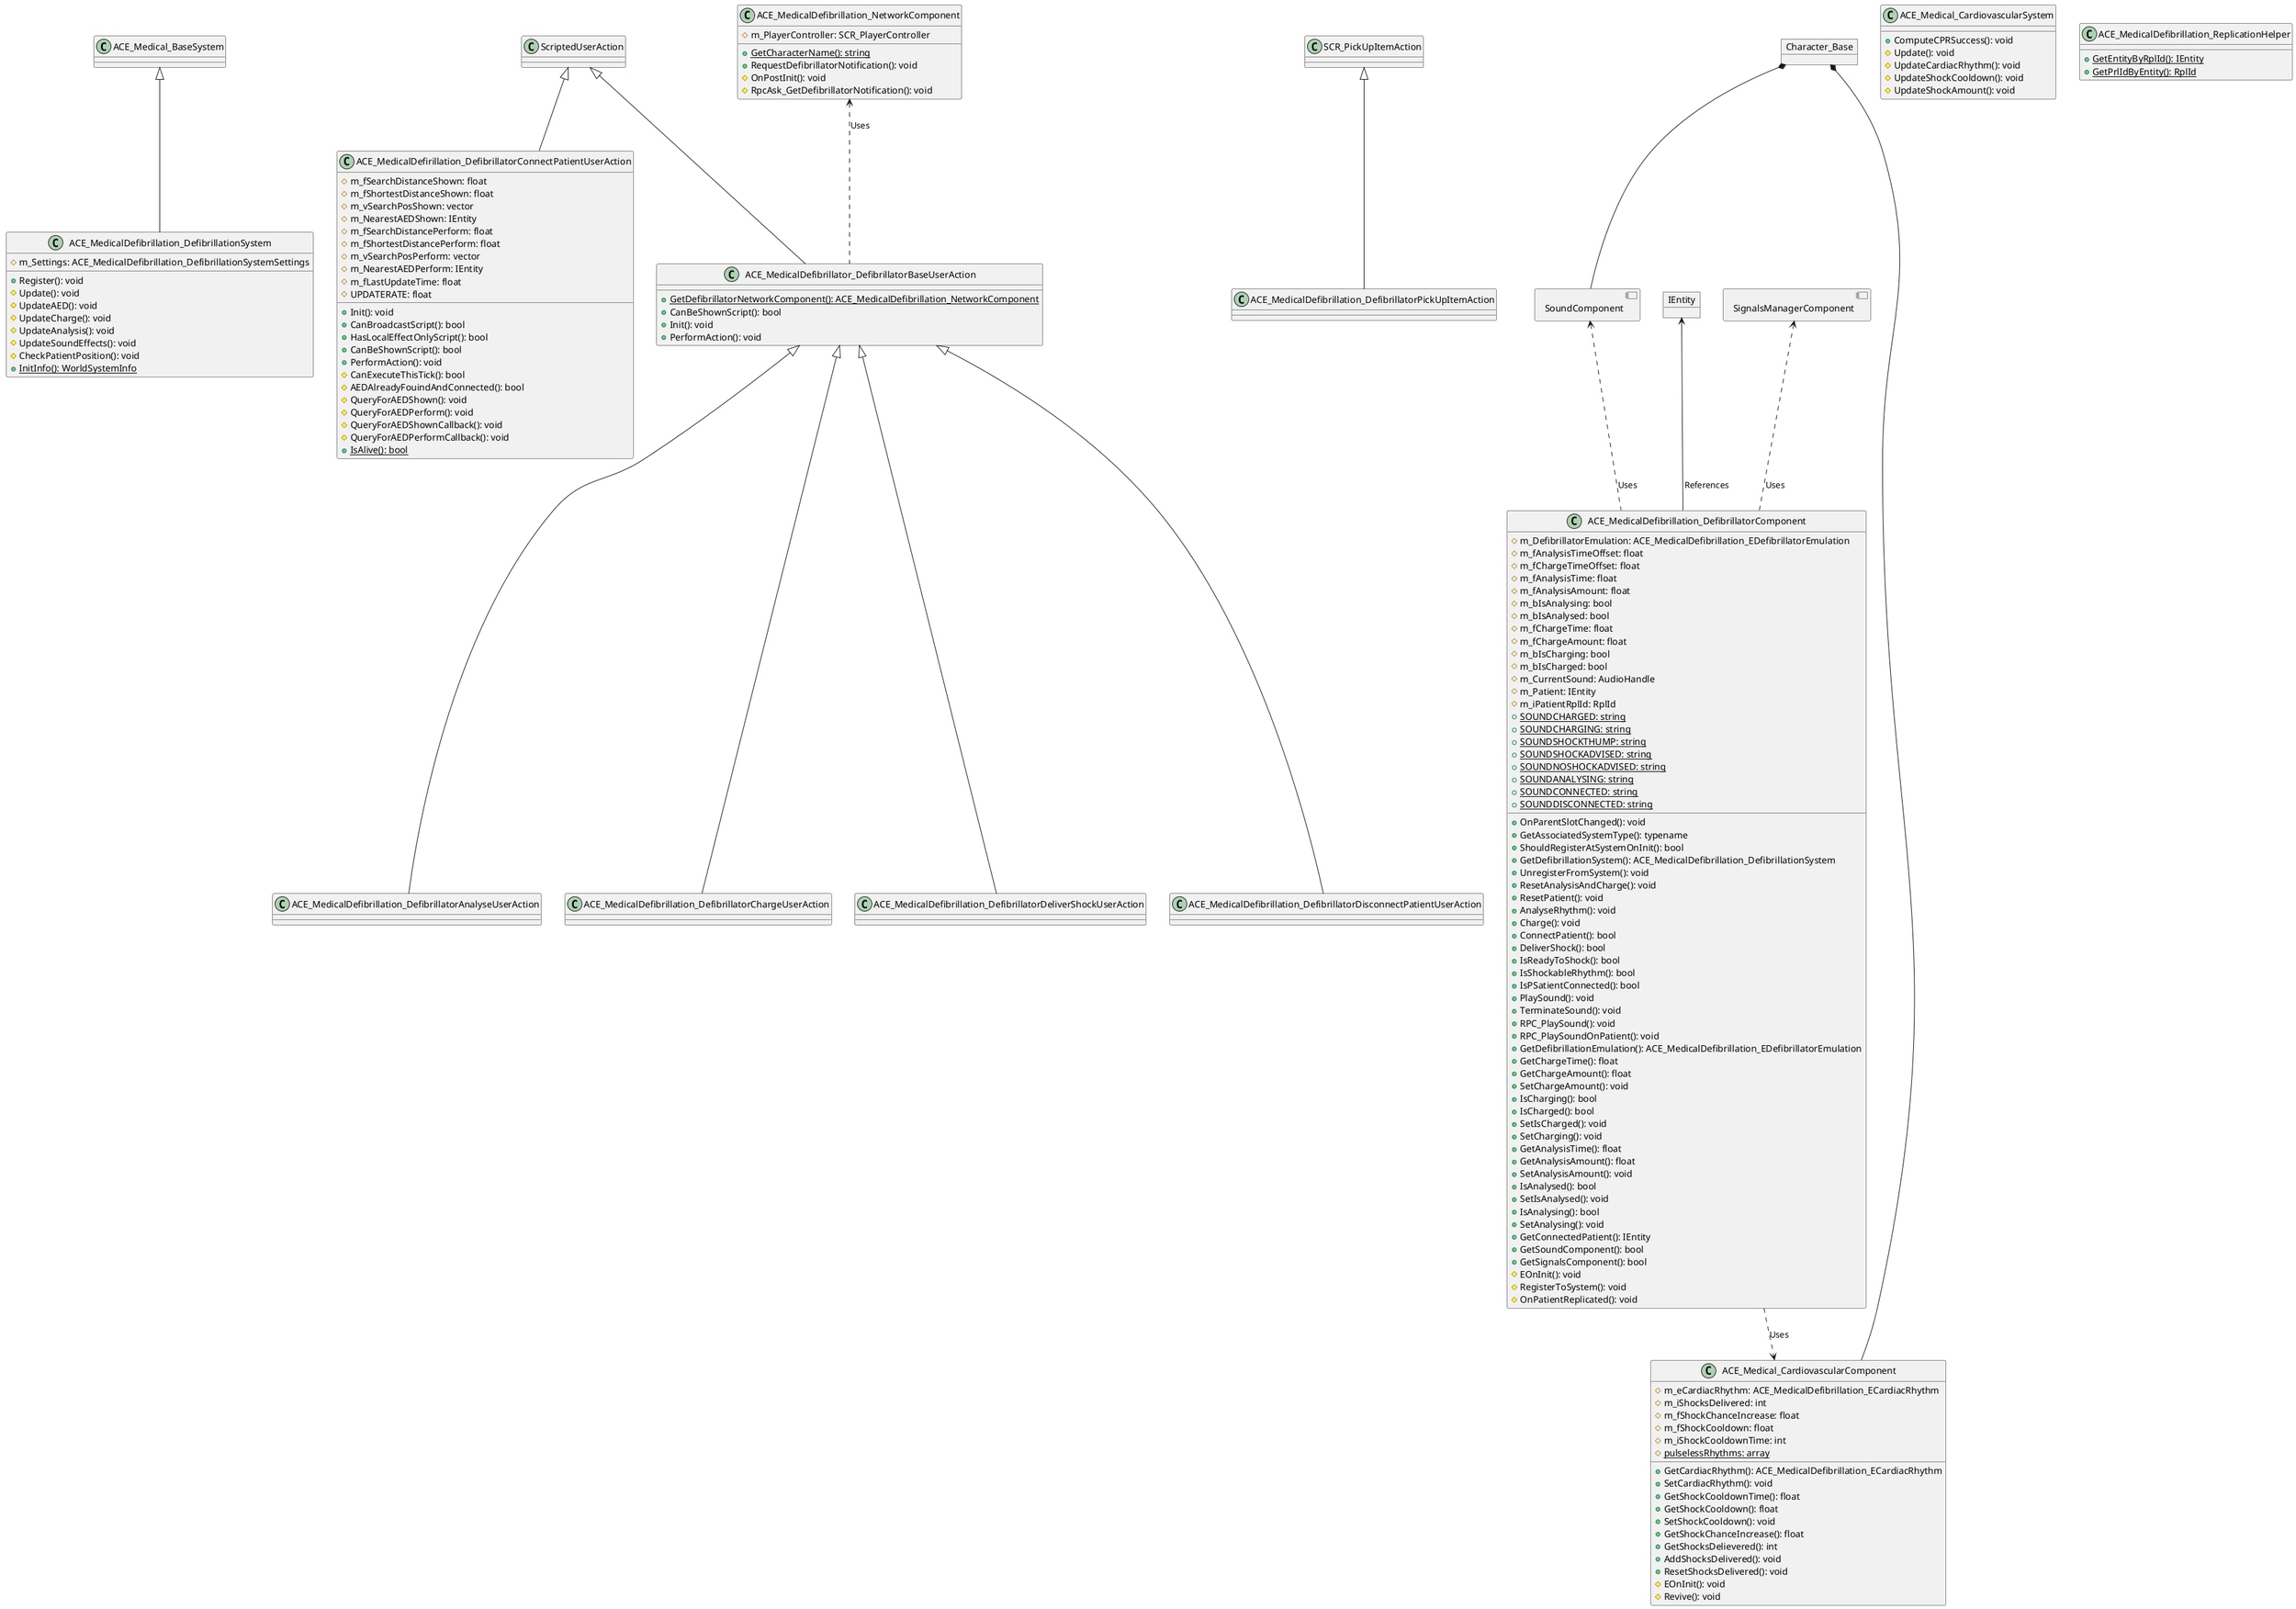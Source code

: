 @startuml

allowmixing

' ===== Base Objects =====
object Character_Base
component [SoundComponent]
component [SignalsManagerComponent]
object IEntity

' ===== Action Classes =====
class ScriptedUserAction
class SCR_PickUpItemAction

' ===== Medical Base Systems =====
class ACE_Medical_BaseSystem
class ACE_Medical_CardiovascularSystem {
  + ComputeCPRSuccess(): void
  # Update(): void
  # UpdateCardiacRhythm(): void
  # UpdateShockCooldown(): void
  # UpdateShockAmount(): void
}

' ===== Defibrillation System =====
class ACE_MedicalDefibrillation_DefibrillationSystem {
  # m_Settings: ACE_MedicalDefibrillation_DefibrillationSystemSettings
  + Register(): void
  # Update(): void
  # UpdateAED(): void
  # UpdateCharge(): void
  # UpdateAnalysis(): void
  # UpdateSoundEffects(): void
  # CheckPatientPosition(): void
  + {static} InitInfo(): WorldSystemInfo
}

' ===== Components =====
class ACE_MedicalDefibrillation_ReplicationHelper {
  + {static} GetEntityByRplId(): IEntity
  + {static} GetPrlIdByEntity(): RplId
}

class ACE_Medical_CardiovascularComponent {
  # m_eCardiacRhythm: ACE_MedicalDefibrillation_ECardiacRhythm
  # m_iShocksDelivered: int
  # m_fShockChanceIncrease: float
  # m_fShockCooldown: float
  # m_iShockCooldownTime: int
  # {static} pulselessRhythms: array
  + GetCardiacRhythm(): ACE_MedicalDefibrillation_ECardiacRhythm
  + SetCardiacRhythm(): void
  + GetShockCooldownTime(): float
  + GetShockCooldown(): float
  + SetShockCooldown(): void
  + GetShockChanceIncrease(): float
  + GetShocksDelievered(): int
  + AddShocksDelivered(): void
  + ResetShocksDelivered(): void
  # EOnInit(): void
  # Revive(): void
}

class ACE_MedicalDefibrillation_DefibrillatorComponent {
  # m_DefibrillatorEmulation: ACE_MedicalDefibrillation_EDefibrillatorEmulation
  # m_fAnalysisTimeOffset: float
  # m_fChargeTimeOffset: float
  # m_fAnalysisTime: float
  # m_fAnalysisAmount: float
  # m_bIsAnalysing: bool
  # m_bIsAnalysed: bool
  # m_fChargeTime: float
  # m_fChargeAmount: float
  # m_bIsCharging: bool
  # m_bIsCharged: bool
  # m_CurrentSound: AudioHandle
  # m_Patient: IEntity
  # m_iPatientRplId: RplId
  + {static} SOUNDCHARGED: string
  + {static} SOUNDCHARGING: string
  + {static} SOUNDSHOCKTHUMP: string
  + {static} SOUNDSHOCKADVISED: string
  + {static} SOUNDNOSHOCKADVISED: string
  + {static} SOUNDANALYSING: string
  + {static} SOUNDCONNECTED: string
  + {static} SOUNDDISCONNECTED: string
  + OnParentSlotChanged(): void
  + GetAssociatedSystemType(): typename
  + ShouldRegisterAtSystemOnInit(): bool
  + GetDefibrillationSystem(): ACE_MedicalDefibrillation_DefibrillationSystem
  + UnregisterFromSystem(): void
  + ResetAnalysisAndCharge(): void
  + ResetPatient(): void
  + AnalyseRhythm(): void
  + Charge(): void
  + ConnectPatient(): bool
  + DeliverShock(): bool
  + IsReadyToShock(): bool
  + IsShockableRhythm(): bool
  + IsPSatientConnected(): bool
  + PlaySound(): void
  + TerminateSound(): void
  + RPC_PlaySound(): void
  + RPC_PlaySoundOnPatient(): void
  + GetDefibrillationEmulation(): ACE_MedicalDefibrillation_EDefibrillatorEmulation
  + GetChargeTime(): float
  + GetChargeAmount(): float
  + SetChargeAmount(): void
  + IsCharging(): bool
  + IsCharged(): bool
  + SetIsCharged(): void
  + SetCharging(): void
  + GetAnalysisTime(): float
  + GetAnalysisAmount(): float
  + SetAnalysisAmount(): void
  + IsAnalysed(): bool
  + SetIsAnalysed(): void
  + IsAnalysing(): bool
  + SetAnalysing(): void
  + GetConnectedPatient(): IEntity
  + GetSoundComponent(): bool
  + GetSignalsComponent(): bool
  # EOnInit(): void
  # RegisterToSystem(): void
  # OnPatientReplicated(): void
}

class ACE_MedicalDefibrillation_NetworkComponent {
  # m_PlayerController: SCR_PlayerController
  + {static} GetCharacterName(): string
  + RequestDefibrillatorNotification(): void
  # OnPostInit(): void
  # RpcAsk_GetDefibrillatorNotification(): void
}

' ===== User Actions =====
class ACE_MedicalDefibrillator_DefibrillatorBaseUserAction {
  + {static} GetDefibrillatorNetworkComponent(): ACE_MedicalDefibrillation_NetworkComponent
  + CanBeShownScript(): bool
  + Init(): void
  + PerformAction(): void
}

class ACE_MedicalDefirillation_DefibrillatorConnectPatientUserAction {
  # m_fSearchDistanceShown: float
  # m_fShortestDistanceShown: float
  # m_vSearchPosShown: vector
  # m_NearestAEDShown: IEntity
  # m_fSearchDistancePerform: float
  # m_fShortestDistancePerform: float
  # m_vSearchPosPerform: vector
  # m_NearestAEDPerform: IEntity
  # m_fLastUpdateTime: float
  # UPDATERATE: float
  + Init(): void
  + CanBroadcastScript(): bool
  + HasLocalEffectOnlyScript(): bool
  + CanBeShownScript(): bool
  + PerformAction(): void
  # CanExecuteThisTick(): bool
  # AEDAlreadyFouindAndConnected(): bool
  # QueryForAEDShown(): void
  # QueryForAEDPerform(): void
  # QueryForAEDShownCallback(): void
  # QueryForAEDPerformCallback(): void
  + {static} IsAlive(): bool
}

class ACE_MedicalDefibrillation_DefibrillatorAnalyseUserAction
class ACE_MedicalDefibrillation_DefibrillatorChargeUserAction
class ACE_MedicalDefibrillation_DefibrillatorDeliverShockUserAction
class ACE_MedicalDefibrillation_DefibrillatorDisconnectPatientUserAction
class ACE_MedicalDefibrillation_DefibrillatorPickUpItemAction

' ===== Relationships =====
ACE_MedicalDefibrillation_DefibrillatorComponent ..> ACE_Medical_CardiovascularComponent : "Uses"
ACE_MedicalDefibrillation_DefibrillatorComponent .up.> SoundComponent : "Uses"
Character_Base *-- SoundComponent
Character_Base *-- ACE_Medical_CardiovascularComponent
ACE_MedicalDefibrillation_DefibrillatorComponent .up.> SignalsManagerComponent : "Uses"
ACE_MedicalDefibrillation_DefibrillatorComponent -up-> IEntity : "References"

ACE_MedicalDefibrillator_DefibrillatorBaseUserAction .up.> ACE_MedicalDefibrillation_NetworkComponent : "Uses"
ACE_MedicalDefirillation_DefibrillatorConnectPatientUserAction -up-|> ScriptedUserAction
ACE_MedicalDefibrillator_DefibrillatorBaseUserAction -up-|> ScriptedUserAction
ACE_MedicalDefibrillation_DefibrillatorPickUpItemAction -up-|> SCR_PickUpItemAction
ACE_MedicalDefibrillation_DefibrillatorAnalyseUserAction -up-|> ACE_MedicalDefibrillator_DefibrillatorBaseUserAction
ACE_MedicalDefibrillation_DefibrillatorChargeUserAction -up-|> ACE_MedicalDefibrillator_DefibrillatorBaseUserAction
ACE_MedicalDefibrillation_DefibrillatorDeliverShockUserAction -up-|> ACE_MedicalDefibrillator_DefibrillatorBaseUserAction
ACE_MedicalDefibrillation_DefibrillatorDisconnectPatientUserAction -up-|> ACE_MedicalDefibrillator_DefibrillatorBaseUserAction
ACE_MedicalDefibrillation_DefibrillationSystem -up-|> ACE_Medical_BaseSystem

@enduml